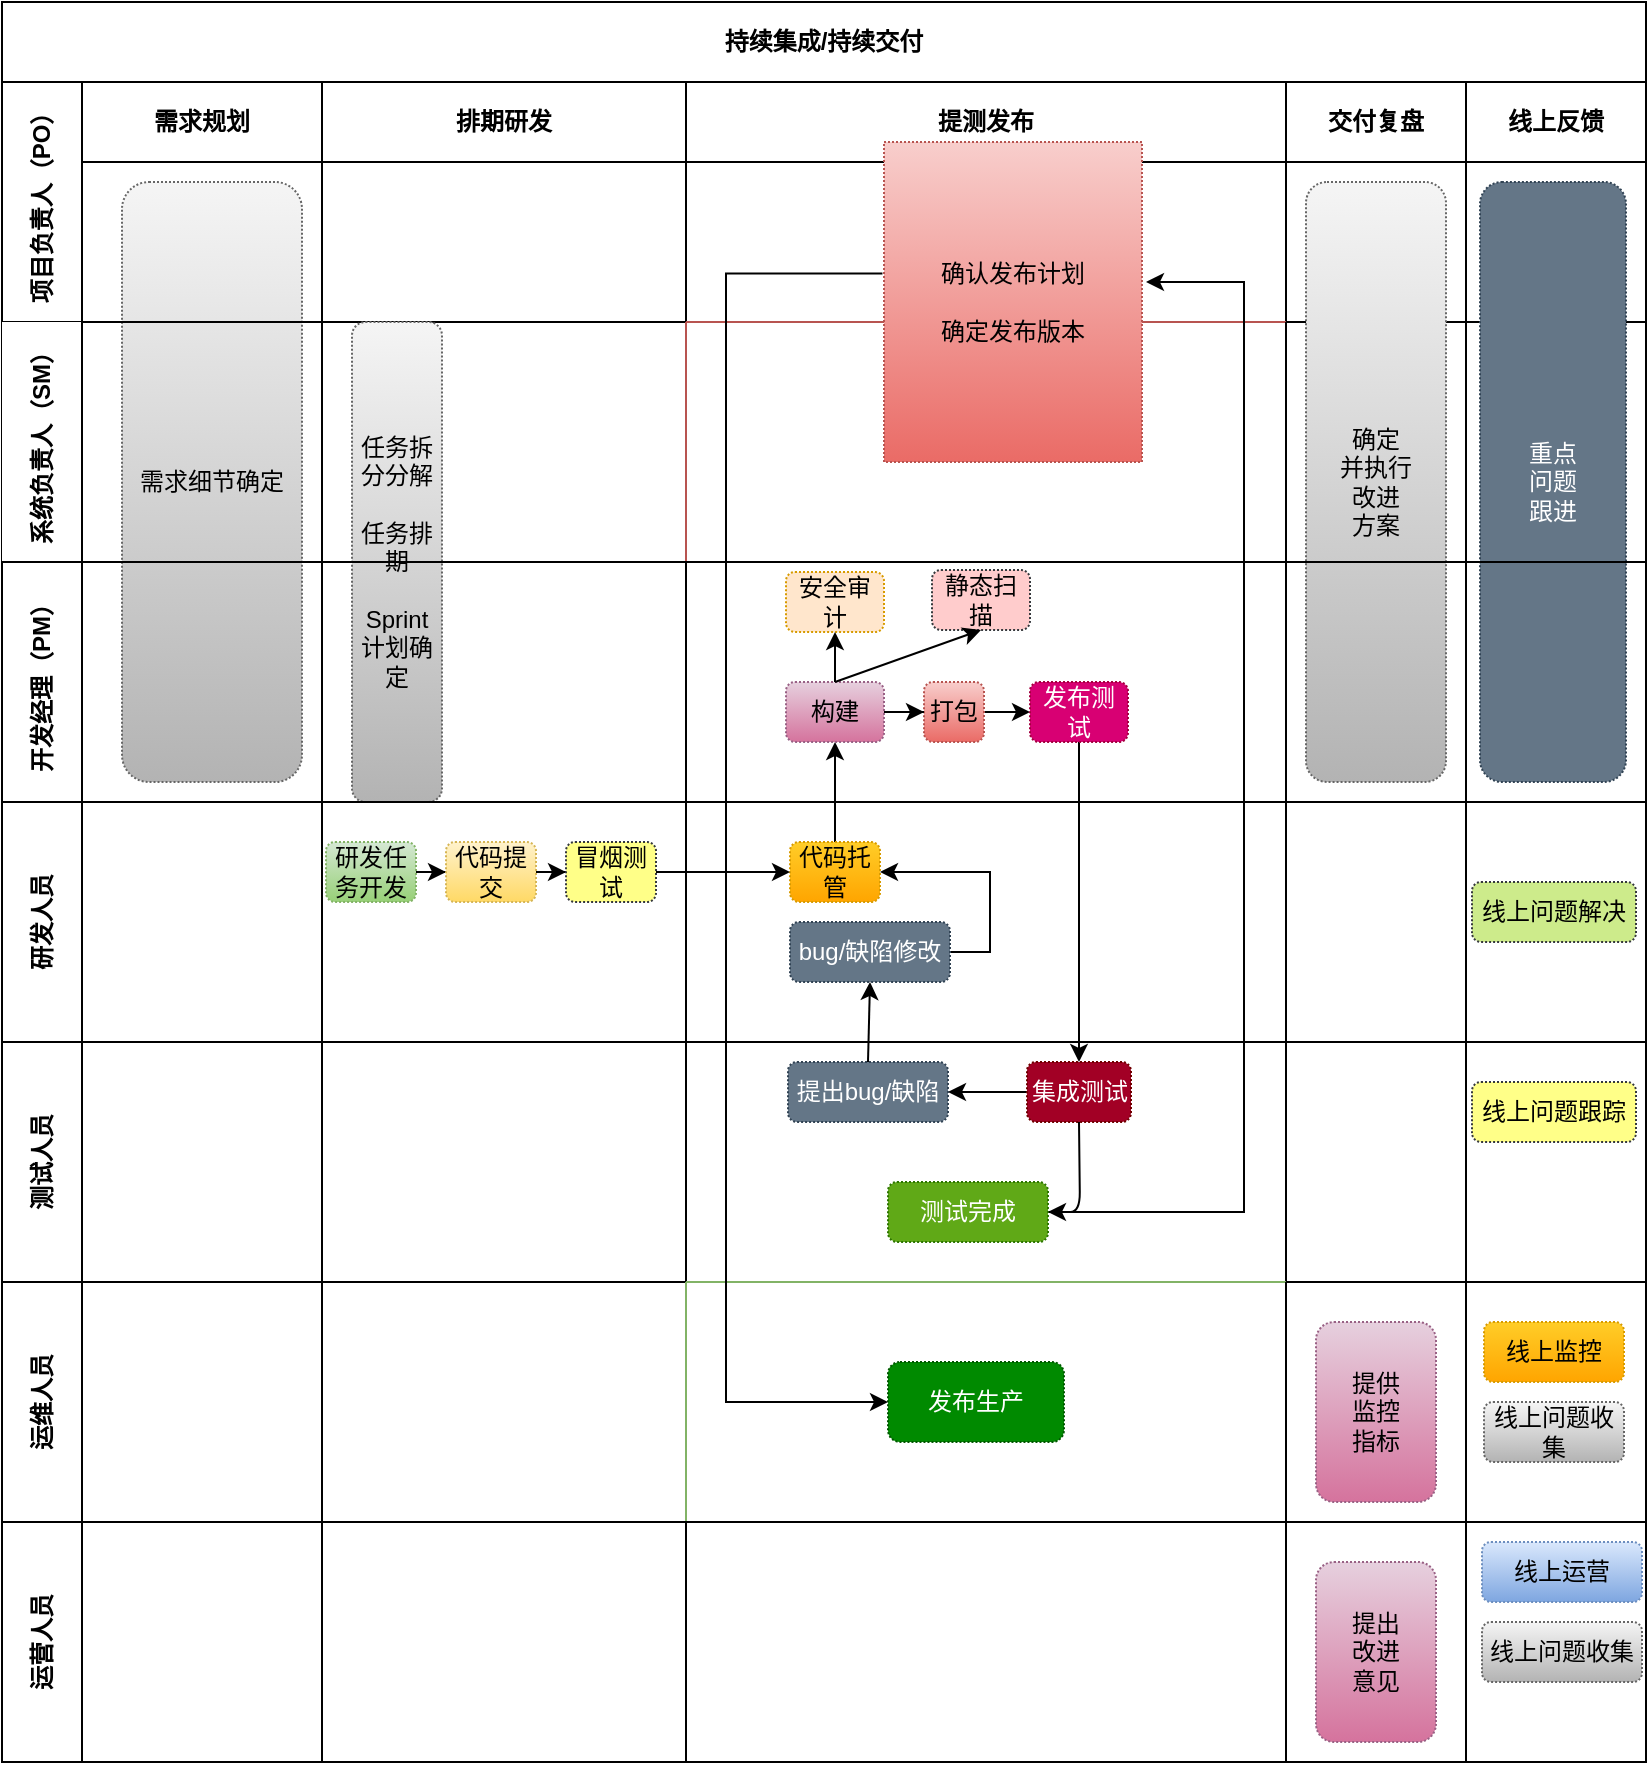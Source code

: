 <mxfile version="14.2.9" type="github">
  <diagram id="59LIcisG8RCVBXval7Ll" name="Page-1">
    <mxGraphModel dx="1865" dy="556" grid="1" gridSize="10" guides="1" tooltips="1" connect="1" arrows="1" fold="1" page="1" pageScale="1" pageWidth="827" pageHeight="1169" math="0" shadow="0">
      <root>
        <mxCell id="0" />
        <mxCell id="1" parent="0" />
        <mxCell id="7r-dVqOD9eTW5G8fq9kS-1" value="持续集成/持续交付" style="shape=table;childLayout=tableLayout;rowLines=0;columnLines=0;startSize=40;html=1;whiteSpace=wrap;collapsible=0;recursiveResize=0;expand=0;pointerEvents=0;fontStyle=1;align=center;" vertex="1" parent="1">
          <mxGeometry x="-2" y="40" width="822" height="880" as="geometry" />
        </mxCell>
        <mxCell id="7r-dVqOD9eTW5G8fq9kS-2" value="项目负责人（PO）" style="swimlane;horizontal=0;points=[[0,0.5],[1,0.5]];portConstraint=eastwest;startSize=40;html=1;whiteSpace=wrap;collapsible=0;recursiveResize=0;expand=0;pointerEvents=0;fontStyle=1" vertex="1" parent="7r-dVqOD9eTW5G8fq9kS-1">
          <mxGeometry y="40" width="822" height="120" as="geometry" />
        </mxCell>
        <mxCell id="7r-dVqOD9eTW5G8fq9kS-20" value="需求规划" style="swimlane;connectable=0;startSize=40;html=1;whiteSpace=wrap;collapsible=0;recursiveResize=0;expand=0;pointerEvents=0;" vertex="1" parent="7r-dVqOD9eTW5G8fq9kS-2">
          <mxGeometry x="40" width="120" height="120" as="geometry" />
        </mxCell>
        <mxCell id="7r-dVqOD9eTW5G8fq9kS-59" value="需求细节确定" style="rounded=1;whiteSpace=wrap;html=1;dashed=1;dashPattern=1 1;align=center;fillColor=#f5f5f5;strokeColor=#666666;gradientColor=#b3b3b3;" vertex="1" parent="7r-dVqOD9eTW5G8fq9kS-20">
          <mxGeometry x="20" y="50" width="90" height="300" as="geometry" />
        </mxCell>
        <mxCell id="7r-dVqOD9eTW5G8fq9kS-14" value="排期研发" style="swimlane;connectable=0;startSize=40;html=1;whiteSpace=wrap;collapsible=0;recursiveResize=0;expand=0;pointerEvents=0;" vertex="1" parent="7r-dVqOD9eTW5G8fq9kS-2">
          <mxGeometry x="160" width="182" height="120" as="geometry" />
        </mxCell>
        <mxCell id="7r-dVqOD9eTW5G8fq9kS-3" value="提测发布" style="swimlane;connectable=0;startSize=40;html=1;whiteSpace=wrap;collapsible=0;recursiveResize=0;expand=0;pointerEvents=0;" vertex="1" parent="7r-dVqOD9eTW5G8fq9kS-2">
          <mxGeometry x="342" width="300" height="120" as="geometry" />
        </mxCell>
        <mxCell id="7r-dVqOD9eTW5G8fq9kS-4" value="交付复盘" style="swimlane;connectable=0;startSize=40;html=1;whiteSpace=wrap;collapsible=0;recursiveResize=0;expand=0;pointerEvents=0;" vertex="1" parent="7r-dVqOD9eTW5G8fq9kS-2">
          <mxGeometry x="642" width="90" height="120" as="geometry" />
        </mxCell>
        <mxCell id="7r-dVqOD9eTW5G8fq9kS-5" value="线上反馈" style="swimlane;connectable=0;startSize=40;html=1;whiteSpace=wrap;collapsible=0;recursiveResize=0;expand=0;pointerEvents=0;" vertex="1" parent="7r-dVqOD9eTW5G8fq9kS-2">
          <mxGeometry x="732" width="90" height="120" as="geometry" />
        </mxCell>
        <mxCell id="7r-dVqOD9eTW5G8fq9kS-6" value="系统负责人（SM）" style="swimlane;horizontal=0;points=[[0,0.5],[1,0.5]];portConstraint=eastwest;startSize=40;html=1;whiteSpace=wrap;collapsible=0;recursiveResize=0;expand=0;pointerEvents=0;strokeColor=none;" vertex="1" parent="7r-dVqOD9eTW5G8fq9kS-1">
          <mxGeometry y="160" width="822" height="120" as="geometry" />
        </mxCell>
        <mxCell id="7r-dVqOD9eTW5G8fq9kS-21" style="swimlane;connectable=0;startSize=0;html=1;whiteSpace=wrap;collapsible=0;recursiveResize=0;expand=0;pointerEvents=0;" vertex="1" parent="7r-dVqOD9eTW5G8fq9kS-6">
          <mxGeometry x="40" width="120" height="120" as="geometry" />
        </mxCell>
        <mxCell id="7r-dVqOD9eTW5G8fq9kS-15" style="swimlane;connectable=0;startSize=0;html=1;whiteSpace=wrap;collapsible=0;recursiveResize=0;expand=0;pointerEvents=0;strokeColor=none;" vertex="1" parent="7r-dVqOD9eTW5G8fq9kS-6">
          <mxGeometry x="160" width="182" height="120" as="geometry" />
        </mxCell>
        <mxCell id="7r-dVqOD9eTW5G8fq9kS-60" value="任务拆分分解&lt;br&gt;&lt;br&gt;任务排期&lt;br&gt;&lt;br&gt;Sprint计划确定" style="rounded=1;whiteSpace=wrap;html=1;dashed=1;dashPattern=1 1;align=center;gradientColor=#b3b3b3;fillColor=#f5f5f5;strokeColor=#666666;" vertex="1" parent="7r-dVqOD9eTW5G8fq9kS-15">
          <mxGeometry x="15" width="45" height="240" as="geometry" />
        </mxCell>
        <mxCell id="7r-dVqOD9eTW5G8fq9kS-7" value="" style="swimlane;connectable=0;startSize=0;html=1;whiteSpace=wrap;collapsible=0;recursiveResize=0;expand=0;pointerEvents=0;gradientColor=#ea6b66;gradientDirection=north;fillColor=#f8cecc;strokeColor=#b85450;" vertex="1" parent="7r-dVqOD9eTW5G8fq9kS-6">
          <mxGeometry x="342" width="300" height="120" as="geometry" />
        </mxCell>
        <mxCell id="7r-dVqOD9eTW5G8fq9kS-94" value="确认发布计划&lt;br&gt;&lt;br&gt;确定发布版本" style="rounded=0;whiteSpace=wrap;html=1;glass=0;dashed=1;dashPattern=1 1;strokeColor=#b85450;fillColor=#f8cecc;gradientColor=#ea6b66;" vertex="1" parent="7r-dVqOD9eTW5G8fq9kS-7">
          <mxGeometry x="99" y="-90" width="129" height="160" as="geometry" />
        </mxCell>
        <mxCell id="7r-dVqOD9eTW5G8fq9kS-8" value="" style="swimlane;connectable=0;startSize=0;html=1;whiteSpace=wrap;collapsible=0;recursiveResize=0;expand=0;pointerEvents=0;" vertex="1" parent="7r-dVqOD9eTW5G8fq9kS-6">
          <mxGeometry x="642" width="90" height="120" as="geometry" />
        </mxCell>
        <mxCell id="7r-dVqOD9eTW5G8fq9kS-102" value="确定&lt;br&gt;并执行&lt;br&gt;改进&lt;br&gt;方案" style="rounded=1;whiteSpace=wrap;html=1;dashed=1;dashPattern=1 1;align=center;fillColor=#f5f5f5;strokeColor=#666666;gradientColor=#b3b3b3;" vertex="1" parent="7r-dVqOD9eTW5G8fq9kS-8">
          <mxGeometry x="10" y="-70" width="70" height="300" as="geometry" />
        </mxCell>
        <mxCell id="7r-dVqOD9eTW5G8fq9kS-9" value="" style="swimlane;connectable=0;startSize=0;html=1;whiteSpace=wrap;collapsible=0;recursiveResize=0;expand=0;pointerEvents=0;strokeColor=none;" vertex="1" parent="7r-dVqOD9eTW5G8fq9kS-6">
          <mxGeometry x="732" width="90" height="120" as="geometry" />
        </mxCell>
        <mxCell id="7r-dVqOD9eTW5G8fq9kS-105" value="重点&lt;br&gt;问题&lt;br&gt;跟进" style="rounded=1;whiteSpace=wrap;html=1;dashed=1;dashPattern=1 1;align=center;fillColor=#647687;strokeColor=#314354;fontColor=#ffffff;" vertex="1" parent="7r-dVqOD9eTW5G8fq9kS-9">
          <mxGeometry x="7" y="-70" width="73" height="300" as="geometry" />
        </mxCell>
        <mxCell id="7r-dVqOD9eTW5G8fq9kS-75" style="edgeStyle=orthogonalEdgeStyle;rounded=0;orthogonalLoop=1;jettySize=auto;html=1;entryX=0.5;entryY=1;entryDx=0;entryDy=0;" edge="1" parent="7r-dVqOD9eTW5G8fq9kS-1" source="7r-dVqOD9eTW5G8fq9kS-70" target="7r-dVqOD9eTW5G8fq9kS-71">
          <mxGeometry relative="1" as="geometry" />
        </mxCell>
        <mxCell id="7r-dVqOD9eTW5G8fq9kS-87" style="edgeStyle=orthogonalEdgeStyle;rounded=0;orthogonalLoop=1;jettySize=auto;html=1;" edge="1" parent="7r-dVqOD9eTW5G8fq9kS-1" source="7r-dVqOD9eTW5G8fq9kS-82" target="7r-dVqOD9eTW5G8fq9kS-84">
          <mxGeometry relative="1" as="geometry" />
        </mxCell>
        <mxCell id="7r-dVqOD9eTW5G8fq9kS-89" value="" style="endArrow=classic;html=1;exitX=0.5;exitY=0;exitDx=0;exitDy=0;entryX=0.5;entryY=1;entryDx=0;entryDy=0;" edge="1" parent="7r-dVqOD9eTW5G8fq9kS-1" source="7r-dVqOD9eTW5G8fq9kS-85" target="7r-dVqOD9eTW5G8fq9kS-86">
          <mxGeometry width="50" height="50" relative="1" as="geometry">
            <mxPoint x="501" y="630" as="sourcePoint" />
            <mxPoint x="551" y="580" as="targetPoint" />
          </mxGeometry>
        </mxCell>
        <mxCell id="7r-dVqOD9eTW5G8fq9kS-96" style="edgeStyle=orthogonalEdgeStyle;rounded=0;orthogonalLoop=1;jettySize=auto;html=1;exitX=1;exitY=0.5;exitDx=0;exitDy=0;" edge="1" parent="7r-dVqOD9eTW5G8fq9kS-1" source="7r-dVqOD9eTW5G8fq9kS-91">
          <mxGeometry relative="1" as="geometry">
            <mxPoint x="572" y="140" as="targetPoint" />
            <Array as="points">
              <mxPoint x="621" y="605" />
              <mxPoint x="621" y="140" />
            </Array>
          </mxGeometry>
        </mxCell>
        <mxCell id="7r-dVqOD9eTW5G8fq9kS-10" value="开发经理（PM）" style="swimlane;horizontal=0;points=[[0,0.5],[1,0.5]];portConstraint=eastwest;startSize=40;html=1;whiteSpace=wrap;collapsible=0;recursiveResize=0;expand=0;pointerEvents=0;" vertex="1" parent="7r-dVqOD9eTW5G8fq9kS-1">
          <mxGeometry y="280" width="822" height="120" as="geometry" />
        </mxCell>
        <mxCell id="7r-dVqOD9eTW5G8fq9kS-22" style="swimlane;connectable=0;startSize=0;html=1;whiteSpace=wrap;collapsible=0;recursiveResize=0;expand=0;pointerEvents=0;" vertex="1" parent="7r-dVqOD9eTW5G8fq9kS-10">
          <mxGeometry x="40" width="120" height="120" as="geometry" />
        </mxCell>
        <mxCell id="7r-dVqOD9eTW5G8fq9kS-16" style="swimlane;connectable=0;startSize=0;html=1;whiteSpace=wrap;collapsible=0;recursiveResize=0;expand=0;pointerEvents=0;deletable=1;swimlaneFillColor=none;gradientDirection=south;gradientColor=#FFFFFF;glass=0;strokeColor=none;rounded=0;horizontal=1;separatorColor=#FFFFFF;noLabel=0;direction=south;" vertex="1" parent="7r-dVqOD9eTW5G8fq9kS-10">
          <mxGeometry x="160" width="182" height="120" as="geometry" />
        </mxCell>
        <mxCell id="7r-dVqOD9eTW5G8fq9kS-11" value="" style="swimlane;connectable=0;startSize=0;html=1;whiteSpace=wrap;collapsible=0;recursiveResize=0;expand=0;pointerEvents=0;allowArrows=1;" vertex="1" parent="7r-dVqOD9eTW5G8fq9kS-10">
          <mxGeometry x="342" width="300" height="120" as="geometry" />
        </mxCell>
        <mxCell id="7r-dVqOD9eTW5G8fq9kS-71" value="构建" style="rounded=1;whiteSpace=wrap;html=1;glass=0;dashed=1;dashPattern=1 1;strokeColor=#996185;fillColor=#e6d0de;gradientColor=#d5739d;" vertex="1" parent="7r-dVqOD9eTW5G8fq9kS-11">
          <mxGeometry x="50" y="60" width="49" height="30" as="geometry" />
        </mxCell>
        <mxCell id="7r-dVqOD9eTW5G8fq9kS-83" style="edgeStyle=orthogonalEdgeStyle;rounded=0;orthogonalLoop=1;jettySize=auto;html=1;exitX=1;exitY=0.5;exitDx=0;exitDy=0;entryX=0;entryY=0.5;entryDx=0;entryDy=0;" edge="1" parent="7r-dVqOD9eTW5G8fq9kS-11" source="7r-dVqOD9eTW5G8fq9kS-74" target="7r-dVqOD9eTW5G8fq9kS-82">
          <mxGeometry relative="1" as="geometry" />
        </mxCell>
        <mxCell id="7r-dVqOD9eTW5G8fq9kS-74" value="打包" style="rounded=1;whiteSpace=wrap;html=1;glass=0;dashed=1;dashPattern=1 1;strokeColor=#b85450;fillColor=#f8cecc;gradientColor=#ea6b66;" vertex="1" parent="7r-dVqOD9eTW5G8fq9kS-11">
          <mxGeometry x="119" y="60" width="30" height="30" as="geometry" />
        </mxCell>
        <mxCell id="7r-dVqOD9eTW5G8fq9kS-73" value="" style="edgeStyle=orthogonalEdgeStyle;rounded=0;orthogonalLoop=1;jettySize=auto;html=1;" edge="1" parent="7r-dVqOD9eTW5G8fq9kS-11" source="7r-dVqOD9eTW5G8fq9kS-71" target="7r-dVqOD9eTW5G8fq9kS-74">
          <mxGeometry relative="1" as="geometry">
            <mxPoint x="143.5" y="25" as="targetPoint" />
          </mxGeometry>
        </mxCell>
        <mxCell id="7r-dVqOD9eTW5G8fq9kS-77" style="edgeStyle=orthogonalEdgeStyle;rounded=0;orthogonalLoop=1;jettySize=auto;html=1;exitX=0.5;exitY=1;exitDx=0;exitDy=0;" edge="1" parent="7r-dVqOD9eTW5G8fq9kS-11" source="7r-dVqOD9eTW5G8fq9kS-74" target="7r-dVqOD9eTW5G8fq9kS-74">
          <mxGeometry relative="1" as="geometry" />
        </mxCell>
        <mxCell id="7r-dVqOD9eTW5G8fq9kS-78" value="安全审计" style="rounded=1;whiteSpace=wrap;html=1;glass=0;dashed=1;dashPattern=1 1;strokeColor=#d79b00;fillColor=#ffe6cc;" vertex="1" parent="7r-dVqOD9eTW5G8fq9kS-11">
          <mxGeometry x="50" y="5" width="49" height="30" as="geometry" />
        </mxCell>
        <mxCell id="7r-dVqOD9eTW5G8fq9kS-79" value="静态扫描" style="rounded=1;whiteSpace=wrap;html=1;glass=0;dashed=1;dashPattern=1 1;strokeColor=#36393d;fillColor=#ffcccc;" vertex="1" parent="7r-dVqOD9eTW5G8fq9kS-11">
          <mxGeometry x="123" y="4" width="49" height="30" as="geometry" />
        </mxCell>
        <mxCell id="7r-dVqOD9eTW5G8fq9kS-80" value="" style="endArrow=classic;html=1;exitX=0.5;exitY=0;exitDx=0;exitDy=0;entryX=0.5;entryY=1;entryDx=0;entryDy=0;" edge="1" parent="7r-dVqOD9eTW5G8fq9kS-11" source="7r-dVqOD9eTW5G8fq9kS-71" target="7r-dVqOD9eTW5G8fq9kS-78">
          <mxGeometry width="50" height="50" relative="1" as="geometry">
            <mxPoint x="129" y="200" as="sourcePoint" />
            <mxPoint x="179" y="150" as="targetPoint" />
          </mxGeometry>
        </mxCell>
        <mxCell id="7r-dVqOD9eTW5G8fq9kS-81" value="" style="endArrow=classic;html=1;exitX=0.5;exitY=0;exitDx=0;exitDy=0;entryX=0.5;entryY=1;entryDx=0;entryDy=0;" edge="1" parent="7r-dVqOD9eTW5G8fq9kS-11" source="7r-dVqOD9eTW5G8fq9kS-71" target="7r-dVqOD9eTW5G8fq9kS-79">
          <mxGeometry width="50" height="50" relative="1" as="geometry">
            <mxPoint x="159" y="210" as="sourcePoint" />
            <mxPoint x="209" y="160" as="targetPoint" />
          </mxGeometry>
        </mxCell>
        <mxCell id="7r-dVqOD9eTW5G8fq9kS-82" value="发布测试" style="rounded=1;whiteSpace=wrap;html=1;glass=0;dashed=1;dashPattern=1 1;strokeColor=#A50040;fillColor=#d80073;fontColor=#ffffff;" vertex="1" parent="7r-dVqOD9eTW5G8fq9kS-11">
          <mxGeometry x="172" y="60" width="49" height="30" as="geometry" />
        </mxCell>
        <mxCell id="7r-dVqOD9eTW5G8fq9kS-12" value="" style="swimlane;connectable=0;startSize=0;html=1;whiteSpace=wrap;collapsible=0;recursiveResize=0;expand=0;pointerEvents=0;" vertex="1" parent="7r-dVqOD9eTW5G8fq9kS-10">
          <mxGeometry x="642" width="90" height="120" as="geometry" />
        </mxCell>
        <mxCell id="7r-dVqOD9eTW5G8fq9kS-13" value="" style="swimlane;connectable=0;startSize=0;html=1;whiteSpace=wrap;collapsible=0;recursiveResize=0;expand=0;pointerEvents=0;" vertex="1" parent="7r-dVqOD9eTW5G8fq9kS-10">
          <mxGeometry x="732" width="90" height="120" as="geometry" />
        </mxCell>
        <mxCell id="7r-dVqOD9eTW5G8fq9kS-30" value="研发人员" style="swimlane;horizontal=0;points=[[0,0.5],[1,0.5]];portConstraint=eastwest;startSize=40;html=1;whiteSpace=wrap;collapsible=0;recursiveResize=0;expand=0;pointerEvents=0;" vertex="1" parent="7r-dVqOD9eTW5G8fq9kS-1">
          <mxGeometry y="400" width="822" height="120" as="geometry" />
        </mxCell>
        <mxCell id="7r-dVqOD9eTW5G8fq9kS-31" style="swimlane;connectable=0;startSize=0;html=1;whiteSpace=wrap;collapsible=0;recursiveResize=0;expand=0;pointerEvents=0;" vertex="1" parent="7r-dVqOD9eTW5G8fq9kS-30">
          <mxGeometry x="40" width="120" height="120" as="geometry" />
        </mxCell>
        <mxCell id="7r-dVqOD9eTW5G8fq9kS-32" style="swimlane;connectable=0;startSize=0;html=1;whiteSpace=wrap;collapsible=0;recursiveResize=0;expand=0;pointerEvents=0;" vertex="1" parent="7r-dVqOD9eTW5G8fq9kS-30">
          <mxGeometry x="160" width="182" height="120" as="geometry" />
        </mxCell>
        <mxCell id="7r-dVqOD9eTW5G8fq9kS-67" style="edgeStyle=orthogonalEdgeStyle;rounded=0;orthogonalLoop=1;jettySize=auto;html=1;" edge="1" parent="7r-dVqOD9eTW5G8fq9kS-32" source="7r-dVqOD9eTW5G8fq9kS-61" target="7r-dVqOD9eTW5G8fq9kS-62">
          <mxGeometry relative="1" as="geometry" />
        </mxCell>
        <mxCell id="7r-dVqOD9eTW5G8fq9kS-61" value="研发任务开发" style="rounded=1;whiteSpace=wrap;html=1;dashed=1;dashPattern=1 1;strokeColor=#82b366;gradientColor=#97d077;fillColor=#d5e8d4;" vertex="1" parent="7r-dVqOD9eTW5G8fq9kS-32">
          <mxGeometry x="2" y="20" width="45" height="30" as="geometry" />
        </mxCell>
        <mxCell id="7r-dVqOD9eTW5G8fq9kS-68" style="edgeStyle=orthogonalEdgeStyle;rounded=0;orthogonalLoop=1;jettySize=auto;html=1;entryX=0;entryY=0.5;entryDx=0;entryDy=0;" edge="1" parent="7r-dVqOD9eTW5G8fq9kS-32" source="7r-dVqOD9eTW5G8fq9kS-62" target="7r-dVqOD9eTW5G8fq9kS-66">
          <mxGeometry relative="1" as="geometry" />
        </mxCell>
        <mxCell id="7r-dVqOD9eTW5G8fq9kS-62" value="代码提交" style="rounded=1;whiteSpace=wrap;html=1;dashed=1;dashPattern=1 1;strokeColor=#d6b656;gradientColor=#ffd966;fillColor=#fff2cc;" vertex="1" parent="7r-dVqOD9eTW5G8fq9kS-32">
          <mxGeometry x="62" y="20" width="45" height="30" as="geometry" />
        </mxCell>
        <mxCell id="7r-dVqOD9eTW5G8fq9kS-66" value="冒烟测试" style="rounded=1;whiteSpace=wrap;html=1;dashed=1;dashPattern=1 1;strokeColor=#36393d;fillColor=#ffff88;" vertex="1" parent="7r-dVqOD9eTW5G8fq9kS-32">
          <mxGeometry x="122" y="20" width="45" height="30" as="geometry" />
        </mxCell>
        <mxCell id="7r-dVqOD9eTW5G8fq9kS-33" style="swimlane;connectable=0;startSize=0;html=1;whiteSpace=wrap;collapsible=0;recursiveResize=0;expand=0;pointerEvents=0;" vertex="1" parent="7r-dVqOD9eTW5G8fq9kS-30">
          <mxGeometry x="342" width="300" height="120" as="geometry" />
        </mxCell>
        <mxCell id="7r-dVqOD9eTW5G8fq9kS-70" value="代码托管" style="rounded=1;whiteSpace=wrap;html=1;dashed=1;dashPattern=1 1;strokeColor=#d79b00;gradientColor=#ffa500;fillColor=#ffcd28;" vertex="1" parent="7r-dVqOD9eTW5G8fq9kS-33">
          <mxGeometry x="52" y="20" width="45" height="30" as="geometry" />
        </mxCell>
        <mxCell id="7r-dVqOD9eTW5G8fq9kS-90" style="edgeStyle=orthogonalEdgeStyle;rounded=0;orthogonalLoop=1;jettySize=auto;html=1;entryX=1;entryY=0.5;entryDx=0;entryDy=0;exitX=1;exitY=0.5;exitDx=0;exitDy=0;" edge="1" parent="7r-dVqOD9eTW5G8fq9kS-33" source="7r-dVqOD9eTW5G8fq9kS-86" target="7r-dVqOD9eTW5G8fq9kS-70">
          <mxGeometry relative="1" as="geometry" />
        </mxCell>
        <mxCell id="7r-dVqOD9eTW5G8fq9kS-86" value="bug/缺陷修改" style="rounded=1;whiteSpace=wrap;html=1;glass=0;dashed=1;dashPattern=1 1;strokeColor=#314354;fillColor=#647687;fontColor=#ffffff;" vertex="1" parent="7r-dVqOD9eTW5G8fq9kS-33">
          <mxGeometry x="52" y="60" width="80" height="30" as="geometry" />
        </mxCell>
        <mxCell id="7r-dVqOD9eTW5G8fq9kS-34" style="swimlane;connectable=0;startSize=0;html=1;whiteSpace=wrap;collapsible=0;recursiveResize=0;expand=0;pointerEvents=0;" vertex="1" parent="7r-dVqOD9eTW5G8fq9kS-30">
          <mxGeometry x="642" width="90" height="120" as="geometry" />
        </mxCell>
        <mxCell id="7r-dVqOD9eTW5G8fq9kS-35" style="swimlane;connectable=0;startSize=0;html=1;whiteSpace=wrap;collapsible=0;recursiveResize=0;expand=0;pointerEvents=0;" vertex="1" parent="7r-dVqOD9eTW5G8fq9kS-30">
          <mxGeometry x="732" width="90" height="120" as="geometry" />
        </mxCell>
        <mxCell id="7r-dVqOD9eTW5G8fq9kS-103" value="线上问题解决" style="rounded=1;whiteSpace=wrap;html=1;glass=0;dashed=1;dashPattern=1 1;strokeColor=#36393d;fillColor=#cdeb8b;" vertex="1" parent="7r-dVqOD9eTW5G8fq9kS-35">
          <mxGeometry x="3" y="40" width="82" height="30" as="geometry" />
        </mxCell>
        <mxCell id="7r-dVqOD9eTW5G8fq9kS-76" style="edgeStyle=orthogonalEdgeStyle;rounded=0;orthogonalLoop=1;jettySize=auto;html=1;exitX=1;exitY=0.5;exitDx=0;exitDy=0;entryX=0;entryY=0.5;entryDx=0;entryDy=0;" edge="1" parent="7r-dVqOD9eTW5G8fq9kS-30" source="7r-dVqOD9eTW5G8fq9kS-66" target="7r-dVqOD9eTW5G8fq9kS-70">
          <mxGeometry relative="1" as="geometry" />
        </mxCell>
        <mxCell id="7r-dVqOD9eTW5G8fq9kS-37" value="测试人员" style="swimlane;horizontal=0;points=[[0,0.5],[1,0.5]];portConstraint=eastwest;startSize=40;html=1;whiteSpace=wrap;collapsible=0;recursiveResize=0;expand=0;pointerEvents=0;" vertex="1" parent="7r-dVqOD9eTW5G8fq9kS-1">
          <mxGeometry y="520" width="822" height="120" as="geometry" />
        </mxCell>
        <mxCell id="7r-dVqOD9eTW5G8fq9kS-38" style="swimlane;connectable=0;startSize=0;html=1;whiteSpace=wrap;collapsible=0;recursiveResize=0;expand=0;pointerEvents=0;" vertex="1" parent="7r-dVqOD9eTW5G8fq9kS-37">
          <mxGeometry x="40" width="120" height="120" as="geometry" />
        </mxCell>
        <mxCell id="7r-dVqOD9eTW5G8fq9kS-39" style="swimlane;connectable=0;startSize=0;html=1;whiteSpace=wrap;collapsible=0;recursiveResize=0;expand=0;pointerEvents=0;" vertex="1" parent="7r-dVqOD9eTW5G8fq9kS-37">
          <mxGeometry x="160" width="182" height="120" as="geometry" />
        </mxCell>
        <mxCell id="7r-dVqOD9eTW5G8fq9kS-40" style="swimlane;connectable=0;startSize=0;html=1;whiteSpace=wrap;collapsible=0;recursiveResize=0;expand=0;pointerEvents=0;" vertex="1" parent="7r-dVqOD9eTW5G8fq9kS-37">
          <mxGeometry x="342" width="300" height="120" as="geometry" />
        </mxCell>
        <mxCell id="7r-dVqOD9eTW5G8fq9kS-88" style="edgeStyle=orthogonalEdgeStyle;rounded=0;orthogonalLoop=1;jettySize=auto;html=1;entryX=1;entryY=0.5;entryDx=0;entryDy=0;" edge="1" parent="7r-dVqOD9eTW5G8fq9kS-40" source="7r-dVqOD9eTW5G8fq9kS-84" target="7r-dVqOD9eTW5G8fq9kS-85">
          <mxGeometry relative="1" as="geometry" />
        </mxCell>
        <mxCell id="7r-dVqOD9eTW5G8fq9kS-84" value="集成测试" style="rounded=1;whiteSpace=wrap;html=1;glass=0;dashed=1;dashPattern=1 1;strokeColor=#6F0000;fillColor=#a20025;fontColor=#ffffff;" vertex="1" parent="7r-dVqOD9eTW5G8fq9kS-40">
          <mxGeometry x="170.5" y="10" width="52" height="30" as="geometry" />
        </mxCell>
        <mxCell id="7r-dVqOD9eTW5G8fq9kS-85" value="提出bug/缺陷" style="rounded=1;whiteSpace=wrap;html=1;glass=0;dashed=1;dashPattern=1 1;strokeColor=#314354;fillColor=#647687;fontColor=#ffffff;" vertex="1" parent="7r-dVqOD9eTW5G8fq9kS-40">
          <mxGeometry x="51" y="10" width="80" height="30" as="geometry" />
        </mxCell>
        <mxCell id="7r-dVqOD9eTW5G8fq9kS-91" value="测试完成" style="rounded=1;whiteSpace=wrap;html=1;glass=0;dashed=1;dashPattern=1 1;strokeColor=#2D7600;fillColor=#60a917;fontColor=#ffffff;" vertex="1" parent="7r-dVqOD9eTW5G8fq9kS-40">
          <mxGeometry x="101" y="70" width="80" height="30" as="geometry" />
        </mxCell>
        <mxCell id="7r-dVqOD9eTW5G8fq9kS-93" value="" style="endArrow=classic;html=1;exitX=0.5;exitY=1;exitDx=0;exitDy=0;entryX=1;entryY=0.5;entryDx=0;entryDy=0;" edge="1" parent="7r-dVqOD9eTW5G8fq9kS-40" source="7r-dVqOD9eTW5G8fq9kS-84" target="7r-dVqOD9eTW5G8fq9kS-91">
          <mxGeometry width="50" height="50" relative="1" as="geometry">
            <mxPoint x="61" y="110" as="sourcePoint" />
            <mxPoint x="111" y="60" as="targetPoint" />
            <Array as="points">
              <mxPoint x="197" y="85" />
            </Array>
          </mxGeometry>
        </mxCell>
        <mxCell id="7r-dVqOD9eTW5G8fq9kS-41" style="swimlane;connectable=0;startSize=0;html=1;whiteSpace=wrap;collapsible=0;recursiveResize=0;expand=0;pointerEvents=0;" vertex="1" parent="7r-dVqOD9eTW5G8fq9kS-37">
          <mxGeometry x="642" width="90" height="120" as="geometry" />
        </mxCell>
        <mxCell id="7r-dVqOD9eTW5G8fq9kS-42" style="swimlane;connectable=0;startSize=0;html=1;whiteSpace=wrap;collapsible=0;recursiveResize=0;expand=0;pointerEvents=0;" vertex="1" parent="7r-dVqOD9eTW5G8fq9kS-37">
          <mxGeometry x="732" width="90" height="120" as="geometry" />
        </mxCell>
        <mxCell id="7r-dVqOD9eTW5G8fq9kS-104" value="线上问题跟踪" style="rounded=1;whiteSpace=wrap;html=1;glass=0;dashed=1;dashPattern=1 1;strokeColor=#36393d;fillColor=#ffff88;" vertex="1" parent="7r-dVqOD9eTW5G8fq9kS-42">
          <mxGeometry x="3" y="20" width="82" height="30" as="geometry" />
        </mxCell>
        <mxCell id="7r-dVqOD9eTW5G8fq9kS-44" value="运维人员" style="swimlane;horizontal=0;points=[[0,0.5],[1,0.5]];portConstraint=eastwest;startSize=40;html=1;whiteSpace=wrap;collapsible=0;recursiveResize=0;expand=0;pointerEvents=0;" vertex="1" parent="7r-dVqOD9eTW5G8fq9kS-1">
          <mxGeometry y="640" width="822" height="120" as="geometry" />
        </mxCell>
        <mxCell id="7r-dVqOD9eTW5G8fq9kS-45" style="swimlane;connectable=0;startSize=0;html=1;whiteSpace=wrap;collapsible=0;recursiveResize=0;expand=0;pointerEvents=0;" vertex="1" parent="7r-dVqOD9eTW5G8fq9kS-44">
          <mxGeometry x="40" width="120" height="120" as="geometry" />
        </mxCell>
        <mxCell id="7r-dVqOD9eTW5G8fq9kS-46" style="swimlane;connectable=0;startSize=0;html=1;whiteSpace=wrap;collapsible=0;recursiveResize=0;expand=0;pointerEvents=0;" vertex="1" parent="7r-dVqOD9eTW5G8fq9kS-44">
          <mxGeometry x="160" width="182" height="120" as="geometry" />
        </mxCell>
        <mxCell id="7r-dVqOD9eTW5G8fq9kS-47" style="swimlane;connectable=0;startSize=0;html=1;whiteSpace=wrap;collapsible=0;recursiveResize=0;expand=0;pointerEvents=0;gradientColor=#97d077;fillColor=#d5e8d4;strokeColor=#82b366;" vertex="1" parent="7r-dVqOD9eTW5G8fq9kS-44">
          <mxGeometry x="342" width="300" height="120" as="geometry" />
        </mxCell>
        <mxCell id="7r-dVqOD9eTW5G8fq9kS-95" value="发布生产" style="rounded=1;whiteSpace=wrap;html=1;glass=0;dashed=1;dashPattern=1 1;strokeColor=#005700;fillColor=#008a00;fontColor=#ffffff;" vertex="1" parent="7r-dVqOD9eTW5G8fq9kS-47">
          <mxGeometry x="101" y="40" width="88" height="40" as="geometry" />
        </mxCell>
        <mxCell id="7r-dVqOD9eTW5G8fq9kS-48" style="swimlane;connectable=0;startSize=0;html=1;whiteSpace=wrap;collapsible=0;recursiveResize=0;expand=0;pointerEvents=0;" vertex="1" parent="7r-dVqOD9eTW5G8fq9kS-44">
          <mxGeometry x="642" width="90" height="120" as="geometry" />
        </mxCell>
        <mxCell id="7r-dVqOD9eTW5G8fq9kS-106" value="提供&lt;br&gt;监控&lt;br&gt;指标" style="rounded=1;whiteSpace=wrap;html=1;glass=0;dashed=1;dashPattern=1 1;strokeColor=#996185;fillColor=#e6d0de;gradientColor=#d5739d;" vertex="1" parent="7r-dVqOD9eTW5G8fq9kS-48">
          <mxGeometry x="15" y="20" width="60" height="90" as="geometry" />
        </mxCell>
        <mxCell id="7r-dVqOD9eTW5G8fq9kS-49" style="swimlane;connectable=0;startSize=0;html=1;whiteSpace=wrap;collapsible=0;recursiveResize=0;expand=0;pointerEvents=0;" vertex="1" parent="7r-dVqOD9eTW5G8fq9kS-44">
          <mxGeometry x="732" width="90" height="120" as="geometry" />
        </mxCell>
        <mxCell id="7r-dVqOD9eTW5G8fq9kS-98" value="线上监控" style="rounded=1;whiteSpace=wrap;html=1;glass=0;dashed=1;dashPattern=1 1;strokeColor=#d79b00;fillColor=#ffcd28;gradientColor=#ffa500;" vertex="1" parent="7r-dVqOD9eTW5G8fq9kS-49">
          <mxGeometry x="9" y="20" width="70" height="30" as="geometry" />
        </mxCell>
        <mxCell id="7r-dVqOD9eTW5G8fq9kS-101" value="线上问题收集" style="rounded=1;whiteSpace=wrap;html=1;glass=0;dashed=1;dashPattern=1 1;strokeColor=#666666;fillColor=#f5f5f5;gradientColor=#b3b3b3;" vertex="1" parent="7r-dVqOD9eTW5G8fq9kS-49">
          <mxGeometry x="9" y="60" width="70" height="30" as="geometry" />
        </mxCell>
        <mxCell id="7r-dVqOD9eTW5G8fq9kS-51" value="运营人员" style="swimlane;horizontal=0;points=[[0,0.5],[1,0.5]];portConstraint=eastwest;startSize=40;html=1;whiteSpace=wrap;collapsible=0;recursiveResize=0;expand=0;pointerEvents=0;" vertex="1" parent="7r-dVqOD9eTW5G8fq9kS-1">
          <mxGeometry y="760" width="822" height="120" as="geometry" />
        </mxCell>
        <mxCell id="7r-dVqOD9eTW5G8fq9kS-52" style="swimlane;connectable=0;startSize=0;html=1;whiteSpace=wrap;collapsible=0;recursiveResize=0;expand=0;pointerEvents=0;" vertex="1" parent="7r-dVqOD9eTW5G8fq9kS-51">
          <mxGeometry x="40" width="120" height="120" as="geometry" />
        </mxCell>
        <mxCell id="7r-dVqOD9eTW5G8fq9kS-53" style="swimlane;connectable=0;startSize=0;html=1;whiteSpace=wrap;collapsible=0;recursiveResize=0;expand=0;pointerEvents=0;" vertex="1" parent="7r-dVqOD9eTW5G8fq9kS-51">
          <mxGeometry x="160" width="182" height="120" as="geometry" />
        </mxCell>
        <mxCell id="7r-dVqOD9eTW5G8fq9kS-54" style="swimlane;connectable=0;startSize=0;html=1;whiteSpace=wrap;collapsible=0;recursiveResize=0;expand=0;pointerEvents=0;" vertex="1" parent="7r-dVqOD9eTW5G8fq9kS-51">
          <mxGeometry x="342" width="300" height="120" as="geometry" />
        </mxCell>
        <mxCell id="7r-dVqOD9eTW5G8fq9kS-55" style="swimlane;connectable=0;startSize=0;html=1;whiteSpace=wrap;collapsible=0;recursiveResize=0;expand=0;pointerEvents=0;" vertex="1" parent="7r-dVqOD9eTW5G8fq9kS-51">
          <mxGeometry x="642" width="90" height="120" as="geometry" />
        </mxCell>
        <mxCell id="7r-dVqOD9eTW5G8fq9kS-108" value="提出&lt;br&gt;改进&lt;br&gt;意见" style="rounded=1;whiteSpace=wrap;html=1;glass=0;dashed=1;dashPattern=1 1;strokeColor=#996185;fillColor=#e6d0de;gradientColor=#d5739d;" vertex="1" parent="7r-dVqOD9eTW5G8fq9kS-55">
          <mxGeometry x="15" y="20" width="60" height="90" as="geometry" />
        </mxCell>
        <mxCell id="7r-dVqOD9eTW5G8fq9kS-56" style="swimlane;connectable=0;startSize=0;html=1;whiteSpace=wrap;collapsible=0;recursiveResize=0;expand=0;pointerEvents=0;" vertex="1" parent="7r-dVqOD9eTW5G8fq9kS-51">
          <mxGeometry x="732" width="90" height="120" as="geometry" />
        </mxCell>
        <mxCell id="7r-dVqOD9eTW5G8fq9kS-99" value="线上运营" style="rounded=1;whiteSpace=wrap;html=1;glass=0;dashed=1;dashPattern=1 1;strokeColor=#6c8ebf;fillColor=#dae8fc;gradientColor=#7ea6e0;" vertex="1" parent="7r-dVqOD9eTW5G8fq9kS-56">
          <mxGeometry x="8" y="10" width="80" height="30" as="geometry" />
        </mxCell>
        <mxCell id="7r-dVqOD9eTW5G8fq9kS-100" value="线上问题收集" style="rounded=1;whiteSpace=wrap;html=1;glass=0;dashed=1;dashPattern=1 1;strokeColor=#666666;fillColor=#f5f5f5;gradientColor=#b3b3b3;" vertex="1" parent="7r-dVqOD9eTW5G8fq9kS-56">
          <mxGeometry x="8" y="50" width="80" height="30" as="geometry" />
        </mxCell>
        <mxCell id="7r-dVqOD9eTW5G8fq9kS-97" style="edgeStyle=orthogonalEdgeStyle;rounded=0;orthogonalLoop=1;jettySize=auto;html=1;entryX=0;entryY=0.5;entryDx=0;entryDy=0;exitX=-0.006;exitY=0.411;exitDx=0;exitDy=0;exitPerimeter=0;" edge="1" parent="7r-dVqOD9eTW5G8fq9kS-1" source="7r-dVqOD9eTW5G8fq9kS-94" target="7r-dVqOD9eTW5G8fq9kS-95">
          <mxGeometry relative="1" as="geometry">
            <mxPoint x="372" y="610" as="targetPoint" />
            <Array as="points">
              <mxPoint x="362" y="136" />
              <mxPoint x="362" y="700" />
            </Array>
          </mxGeometry>
        </mxCell>
      </root>
    </mxGraphModel>
  </diagram>
</mxfile>
